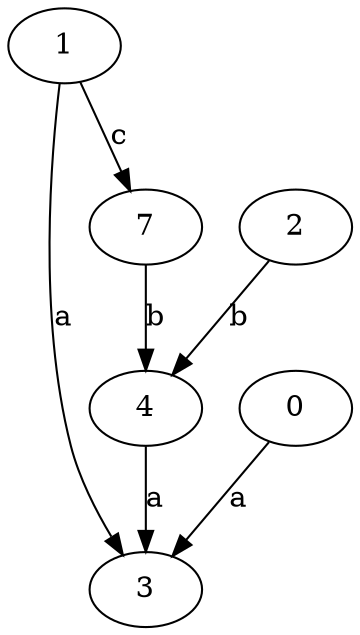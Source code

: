 strict digraph  {
1;
2;
3;
4;
0;
7;
1 -> 3  [label=a];
1 -> 7  [label=c];
2 -> 4  [label=b];
4 -> 3  [label=a];
0 -> 3  [label=a];
7 -> 4  [label=b];
}

